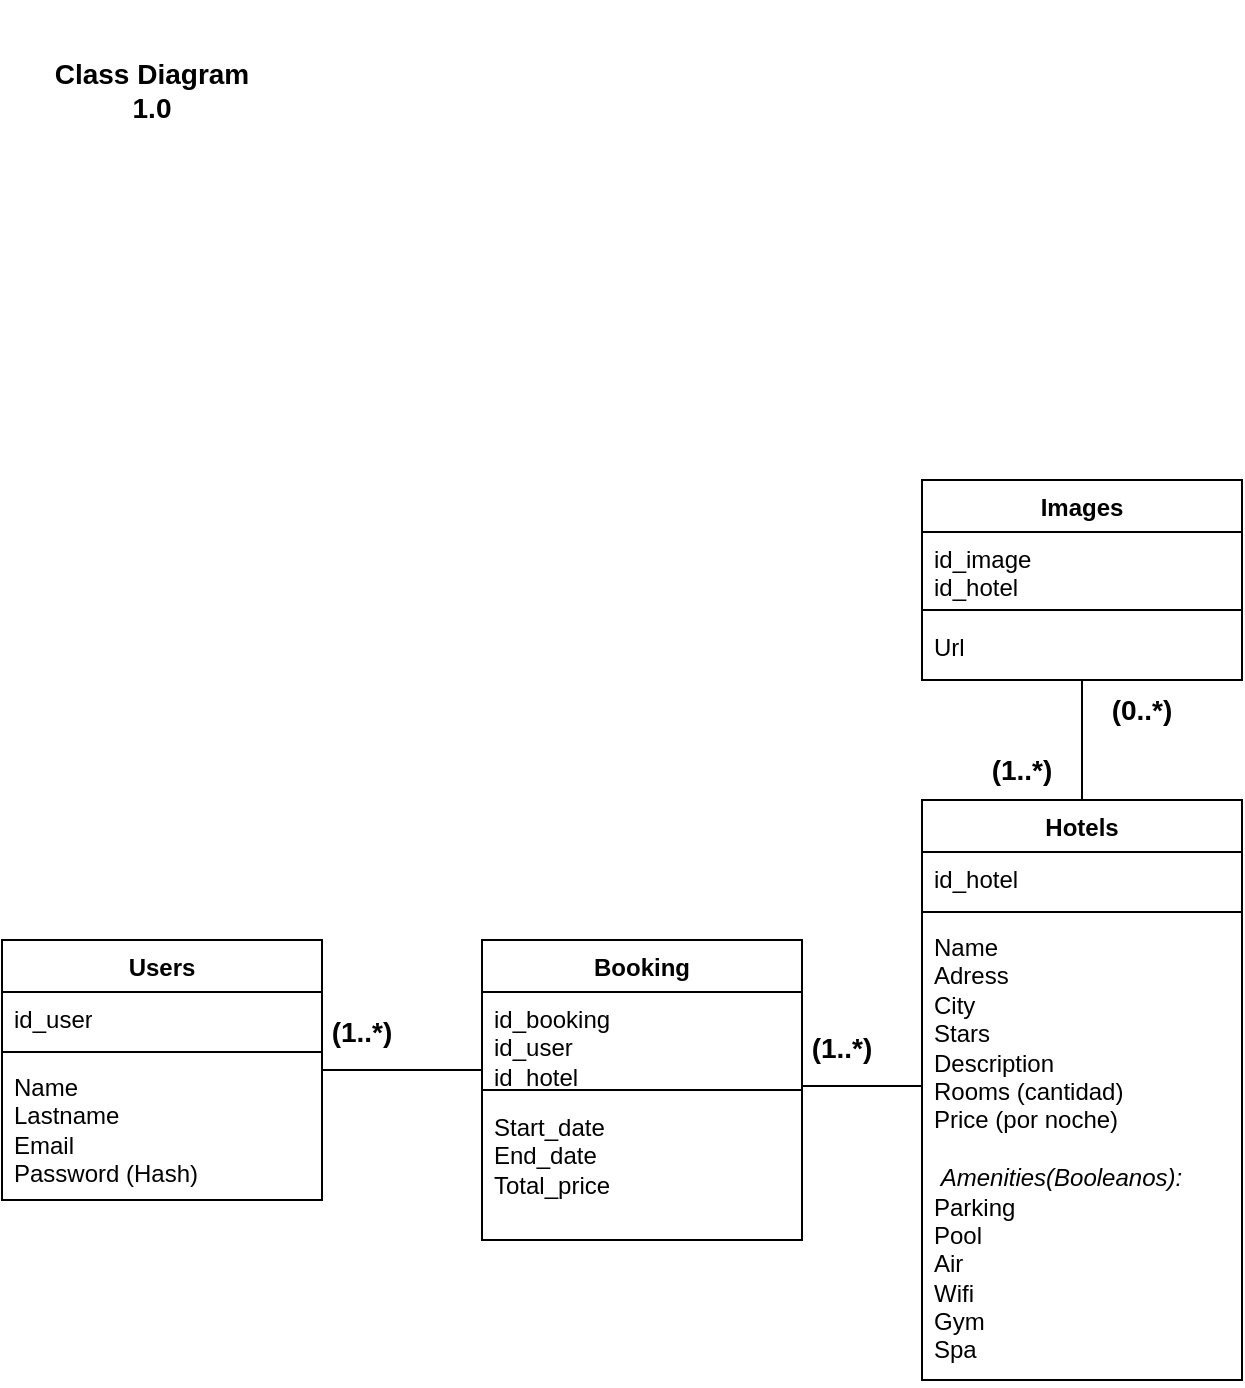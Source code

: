 <mxfile version="21.2.8" type="device">
  <diagram id="C5RBs43oDa-KdzZeNtuy" name="Page-1">
    <mxGraphModel dx="1104" dy="526" grid="1" gridSize="10" guides="1" tooltips="1" connect="1" arrows="1" fold="1" page="1" pageScale="1" pageWidth="827" pageHeight="1169" math="0" shadow="0">
      <root>
        <mxCell id="WIyWlLk6GJQsqaUBKTNV-0" />
        <mxCell id="WIyWlLk6GJQsqaUBKTNV-1" parent="WIyWlLk6GJQsqaUBKTNV-0" />
        <mxCell id="WCRPcnGwmzXN-W7RQgcl-0" value="Users" style="swimlane;fontStyle=1;align=center;verticalAlign=top;childLayout=stackLayout;horizontal=1;startSize=26;horizontalStack=0;resizeParent=1;resizeParentMax=0;resizeLast=0;collapsible=1;marginBottom=0;whiteSpace=wrap;html=1;" parent="WIyWlLk6GJQsqaUBKTNV-1" vertex="1">
          <mxGeometry x="130" y="620" width="160" height="130" as="geometry" />
        </mxCell>
        <mxCell id="WCRPcnGwmzXN-W7RQgcl-1" value="id_user" style="text;strokeColor=none;fillColor=none;align=left;verticalAlign=top;spacingLeft=4;spacingRight=4;overflow=hidden;rotatable=0;points=[[0,0.5],[1,0.5]];portConstraint=eastwest;whiteSpace=wrap;html=1;" parent="WCRPcnGwmzXN-W7RQgcl-0" vertex="1">
          <mxGeometry y="26" width="160" height="26" as="geometry" />
        </mxCell>
        <mxCell id="WCRPcnGwmzXN-W7RQgcl-2" value="" style="line;strokeWidth=1;fillColor=none;align=left;verticalAlign=middle;spacingTop=-1;spacingLeft=3;spacingRight=3;rotatable=0;labelPosition=right;points=[];portConstraint=eastwest;strokeColor=inherit;" parent="WCRPcnGwmzXN-W7RQgcl-0" vertex="1">
          <mxGeometry y="52" width="160" height="8" as="geometry" />
        </mxCell>
        <mxCell id="WCRPcnGwmzXN-W7RQgcl-3" value="Name&lt;br&gt;Lastname&lt;br&gt;Email&lt;br&gt;Password (Hash)" style="text;strokeColor=none;fillColor=none;align=left;verticalAlign=top;spacingLeft=4;spacingRight=4;overflow=hidden;rotatable=0;points=[[0,0.5],[1,0.5]];portConstraint=eastwest;whiteSpace=wrap;html=1;" parent="WCRPcnGwmzXN-W7RQgcl-0" vertex="1">
          <mxGeometry y="60" width="160" height="70" as="geometry" />
        </mxCell>
        <mxCell id="WCRPcnGwmzXN-W7RQgcl-4" value="Hotels" style="swimlane;fontStyle=1;align=center;verticalAlign=top;childLayout=stackLayout;horizontal=1;startSize=26;horizontalStack=0;resizeParent=1;resizeParentMax=0;resizeLast=0;collapsible=1;marginBottom=0;whiteSpace=wrap;html=1;" parent="WIyWlLk6GJQsqaUBKTNV-1" vertex="1">
          <mxGeometry x="590" y="550" width="160" height="290" as="geometry" />
        </mxCell>
        <mxCell id="WCRPcnGwmzXN-W7RQgcl-5" value="id_hotel" style="text;strokeColor=none;fillColor=none;align=left;verticalAlign=top;spacingLeft=4;spacingRight=4;overflow=hidden;rotatable=0;points=[[0,0.5],[1,0.5]];portConstraint=eastwest;whiteSpace=wrap;html=1;" parent="WCRPcnGwmzXN-W7RQgcl-4" vertex="1">
          <mxGeometry y="26" width="160" height="26" as="geometry" />
        </mxCell>
        <mxCell id="WCRPcnGwmzXN-W7RQgcl-6" value="" style="line;strokeWidth=1;fillColor=none;align=left;verticalAlign=middle;spacingTop=-1;spacingLeft=3;spacingRight=3;rotatable=0;labelPosition=right;points=[];portConstraint=eastwest;strokeColor=inherit;" parent="WCRPcnGwmzXN-W7RQgcl-4" vertex="1">
          <mxGeometry y="52" width="160" height="8" as="geometry" />
        </mxCell>
        <mxCell id="WCRPcnGwmzXN-W7RQgcl-7" value="Name&lt;br&gt;Adress&lt;br&gt;City&lt;br&gt;Stars&lt;br&gt;Description&lt;br&gt;Rooms (cantidad)&lt;br&gt;Price (por noche)&lt;br&gt;&lt;br&gt;&lt;span style=&quot;white-space: pre;&quot;&gt; &lt;/span&gt;&lt;i&gt;Amenities(Booleanos):&lt;/i&gt;&lt;br&gt;Parking&lt;br&gt;Pool&lt;br&gt;Air&lt;br&gt;Wifi&lt;br&gt;Gym&lt;br&gt;Spa" style="text;strokeColor=none;fillColor=none;align=left;verticalAlign=top;spacingLeft=4;spacingRight=4;overflow=hidden;rotatable=0;points=[[0,0.5],[1,0.5]];portConstraint=eastwest;whiteSpace=wrap;html=1;" parent="WCRPcnGwmzXN-W7RQgcl-4" vertex="1">
          <mxGeometry y="60" width="160" height="230" as="geometry" />
        </mxCell>
        <mxCell id="WCRPcnGwmzXN-W7RQgcl-16" value="Booking" style="swimlane;fontStyle=1;align=center;verticalAlign=top;childLayout=stackLayout;horizontal=1;startSize=26;horizontalStack=0;resizeParent=1;resizeParentMax=0;resizeLast=0;collapsible=1;marginBottom=0;whiteSpace=wrap;html=1;" parent="WIyWlLk6GJQsqaUBKTNV-1" vertex="1">
          <mxGeometry x="370" y="620" width="160" height="150" as="geometry" />
        </mxCell>
        <mxCell id="WCRPcnGwmzXN-W7RQgcl-17" value="id_booking&lt;br&gt;id_user&lt;br&gt;id_hotel" style="text;strokeColor=none;fillColor=none;align=left;verticalAlign=top;spacingLeft=4;spacingRight=4;overflow=hidden;rotatable=0;points=[[0,0.5],[1,0.5]];portConstraint=eastwest;whiteSpace=wrap;html=1;" parent="WCRPcnGwmzXN-W7RQgcl-16" vertex="1">
          <mxGeometry y="26" width="160" height="44" as="geometry" />
        </mxCell>
        <mxCell id="WCRPcnGwmzXN-W7RQgcl-18" value="" style="line;strokeWidth=1;fillColor=none;align=left;verticalAlign=middle;spacingTop=-1;spacingLeft=3;spacingRight=3;rotatable=0;labelPosition=right;points=[];portConstraint=eastwest;strokeColor=inherit;" parent="WCRPcnGwmzXN-W7RQgcl-16" vertex="1">
          <mxGeometry y="70" width="160" height="10" as="geometry" />
        </mxCell>
        <mxCell id="WCRPcnGwmzXN-W7RQgcl-19" value="Start_date&lt;br&gt;End_date&lt;br&gt;Total_price" style="text;strokeColor=none;fillColor=none;align=left;verticalAlign=top;spacingLeft=4;spacingRight=4;overflow=hidden;rotatable=0;points=[[0,0.5],[1,0.5]];portConstraint=eastwest;whiteSpace=wrap;html=1;" parent="WCRPcnGwmzXN-W7RQgcl-16" vertex="1">
          <mxGeometry y="80" width="160" height="70" as="geometry" />
        </mxCell>
        <mxCell id="WCRPcnGwmzXN-W7RQgcl-20" value="" style="line;strokeWidth=1;fillColor=none;align=left;verticalAlign=middle;spacingTop=-1;spacingLeft=3;spacingRight=3;rotatable=0;labelPosition=right;points=[];portConstraint=eastwest;strokeColor=inherit;" parent="WIyWlLk6GJQsqaUBKTNV-1" vertex="1">
          <mxGeometry x="290" y="681" width="80" height="8" as="geometry" />
        </mxCell>
        <mxCell id="WCRPcnGwmzXN-W7RQgcl-25" value="&lt;font style=&quot;font-size: 14px;&quot;&gt;&lt;b style=&quot;&quot;&gt;Class Diagram&lt;br&gt;1.0&lt;/b&gt;&lt;/font&gt;" style="text;html=1;strokeColor=none;fillColor=none;align=center;verticalAlign=middle;whiteSpace=wrap;rounded=0;" parent="WIyWlLk6GJQsqaUBKTNV-1" vertex="1">
          <mxGeometry x="140" y="150" width="130" height="90" as="geometry" />
        </mxCell>
        <mxCell id="WCRPcnGwmzXN-W7RQgcl-26" value="&lt;b&gt;&lt;font style=&quot;font-size: 14px;&quot;&gt;(1..*)&lt;/font&gt;&lt;/b&gt;" style="text;html=1;strokeColor=none;fillColor=none;align=center;verticalAlign=middle;whiteSpace=wrap;rounded=0;" parent="WIyWlLk6GJQsqaUBKTNV-1" vertex="1">
          <mxGeometry x="280" y="651" width="60" height="30" as="geometry" />
        </mxCell>
        <mxCell id="WCRPcnGwmzXN-W7RQgcl-27" value="&lt;b&gt;&lt;font style=&quot;font-size: 14px;&quot;&gt;(1..*)&lt;/font&gt;&lt;/b&gt;" style="text;html=1;strokeColor=none;fillColor=none;align=center;verticalAlign=middle;whiteSpace=wrap;rounded=0;" parent="WIyWlLk6GJQsqaUBKTNV-1" vertex="1">
          <mxGeometry x="520" y="659" width="60" height="30" as="geometry" />
        </mxCell>
        <mxCell id="WCRPcnGwmzXN-W7RQgcl-31" value="" style="line;strokeWidth=1;fillColor=none;align=left;verticalAlign=middle;spacingTop=-1;spacingLeft=3;spacingRight=3;rotatable=0;labelPosition=right;points=[];portConstraint=eastwest;strokeColor=inherit;" parent="WIyWlLk6GJQsqaUBKTNV-1" vertex="1">
          <mxGeometry x="530" y="689" width="60" height="8" as="geometry" />
        </mxCell>
        <mxCell id="6TZEtRi_I-q8RuKlXMdw-0" value="Images" style="swimlane;fontStyle=1;align=center;verticalAlign=top;childLayout=stackLayout;horizontal=1;startSize=26;horizontalStack=0;resizeParent=1;resizeParentMax=0;resizeLast=0;collapsible=1;marginBottom=0;whiteSpace=wrap;html=1;" parent="WIyWlLk6GJQsqaUBKTNV-1" vertex="1">
          <mxGeometry x="590" y="390" width="160" height="100" as="geometry" />
        </mxCell>
        <mxCell id="6TZEtRi_I-q8RuKlXMdw-1" value="id_image&lt;br&gt;id_hotel" style="text;strokeColor=none;fillColor=none;align=left;verticalAlign=top;spacingLeft=4;spacingRight=4;overflow=hidden;rotatable=0;points=[[0,0.5],[1,0.5]];portConstraint=eastwest;whiteSpace=wrap;html=1;" parent="6TZEtRi_I-q8RuKlXMdw-0" vertex="1">
          <mxGeometry y="26" width="160" height="34" as="geometry" />
        </mxCell>
        <mxCell id="6TZEtRi_I-q8RuKlXMdw-2" value="" style="line;strokeWidth=1;fillColor=none;align=left;verticalAlign=middle;spacingTop=-1;spacingLeft=3;spacingRight=3;rotatable=0;labelPosition=right;points=[];portConstraint=eastwest;strokeColor=inherit;" parent="6TZEtRi_I-q8RuKlXMdw-0" vertex="1">
          <mxGeometry y="60" width="160" height="10" as="geometry" />
        </mxCell>
        <mxCell id="6TZEtRi_I-q8RuKlXMdw-3" value="Url" style="text;strokeColor=none;fillColor=none;align=left;verticalAlign=top;spacingLeft=4;spacingRight=4;overflow=hidden;rotatable=0;points=[[0,0.5],[1,0.5]];portConstraint=eastwest;whiteSpace=wrap;html=1;" parent="6TZEtRi_I-q8RuKlXMdw-0" vertex="1">
          <mxGeometry y="70" width="160" height="30" as="geometry" />
        </mxCell>
        <mxCell id="6TZEtRi_I-q8RuKlXMdw-4" value="" style="endArrow=none;html=1;rounded=0;" parent="WIyWlLk6GJQsqaUBKTNV-1" source="WCRPcnGwmzXN-W7RQgcl-4" edge="1">
          <mxGeometry width="50" height="50" relative="1" as="geometry">
            <mxPoint x="620" y="540" as="sourcePoint" />
            <mxPoint x="670" y="490" as="targetPoint" />
          </mxGeometry>
        </mxCell>
        <mxCell id="6TZEtRi_I-q8RuKlXMdw-5" value="&lt;b&gt;&lt;font style=&quot;font-size: 14px;&quot;&gt;(1..*)&lt;/font&gt;&lt;/b&gt;" style="text;html=1;strokeColor=none;fillColor=none;align=center;verticalAlign=middle;whiteSpace=wrap;rounded=0;" parent="WIyWlLk6GJQsqaUBKTNV-1" vertex="1">
          <mxGeometry x="610" y="520" width="60" height="30" as="geometry" />
        </mxCell>
        <mxCell id="6TZEtRi_I-q8RuKlXMdw-6" value="&lt;b&gt;&lt;font style=&quot;font-size: 14px;&quot;&gt;(0..*)&lt;/font&gt;&lt;/b&gt;" style="text;html=1;strokeColor=none;fillColor=none;align=center;verticalAlign=middle;whiteSpace=wrap;rounded=0;" parent="WIyWlLk6GJQsqaUBKTNV-1" vertex="1">
          <mxGeometry x="670" y="490" width="60" height="30" as="geometry" />
        </mxCell>
      </root>
    </mxGraphModel>
  </diagram>
</mxfile>
